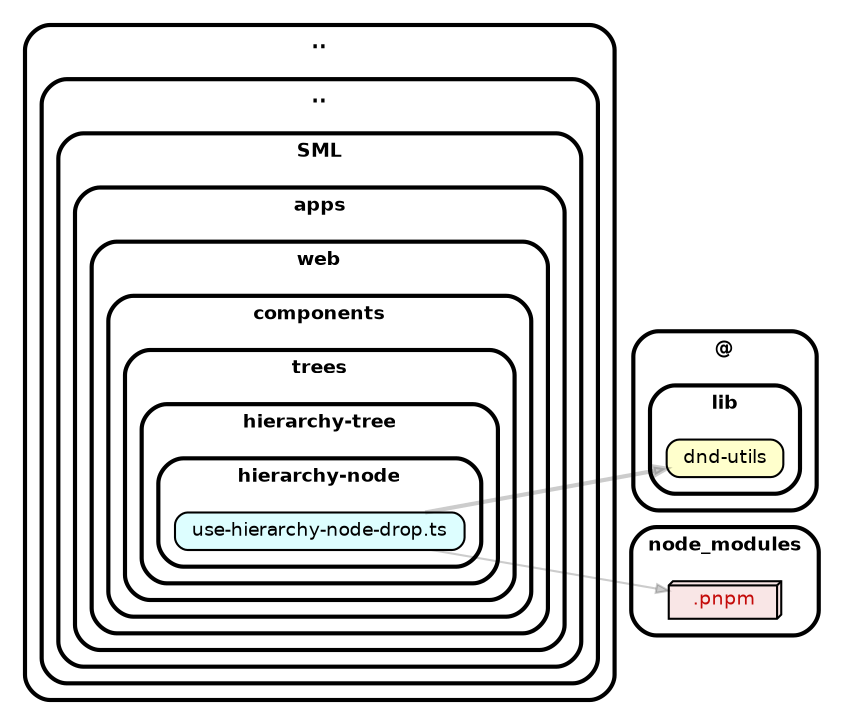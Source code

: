 strict digraph "dependency-cruiser output"{
    rankdir="LR" splines="true" overlap="false" nodesep="0.16" ranksep="0.18" fontname="Helvetica-bold" fontsize="9" style="rounded,bold,filled" fillcolor="#ffffff" compound="true"
    node [shape="box" style="rounded, filled" height="0.2" color="black" fillcolor="#ffffcc" fontcolor="black" fontname="Helvetica" fontsize="9"]
    edge [arrowhead="normal" arrowsize="0.6" penwidth="2.0" color="#00000033" fontname="Helvetica" fontsize="9"]

    subgraph "cluster_.." {label=".." subgraph "cluster_../.." {label=".." subgraph "cluster_../../SML" {label="SML" subgraph "cluster_../../SML/apps" {label="apps" subgraph "cluster_../../SML/apps/web" {label="web" subgraph "cluster_../../SML/apps/web/components" {label="components" subgraph "cluster_../../SML/apps/web/components/trees" {label="trees" subgraph "cluster_../../SML/apps/web/components/trees/hierarchy-tree" {label="hierarchy-tree" subgraph "cluster_../../SML/apps/web/components/trees/hierarchy-tree/hierarchy-node" {label="hierarchy-node" "../../SML/apps/web/components/trees/hierarchy-tree/hierarchy-node/use-hierarchy-node-drop.ts" [label=<use-hierarchy-node-drop.ts> tooltip="use-hierarchy-node-drop.ts" URL="../../SML/apps/web/components/trees/hierarchy-tree/hierarchy-node/use-hierarchy-node-drop.ts" fillcolor="#ddfeff"] } } } } } } } } }
    "../../SML/apps/web/components/trees/hierarchy-tree/hierarchy-node/use-hierarchy-node-drop.ts" -> "@/lib/dnd-utils"
    "../../SML/apps/web/components/trees/hierarchy-tree/hierarchy-node/use-hierarchy-node-drop.ts" -> "node_modules/.pnpm" [penwidth="1.0"]
    subgraph "cluster_@" {label="@" subgraph "cluster_@/lib" {label="lib" "@/lib/dnd-utils" [label=<dnd-utils> tooltip="dnd-utils" ] } }
    subgraph "cluster_node_modules" {label="node_modules" "node_modules/.pnpm" [label=<.pnpm> tooltip=".pnpm" URL="https://www.npmjs.com/package/.pnpm" shape="box3d" fillcolor="#c40b0a1a" fontcolor="#c40b0a"] }
}
